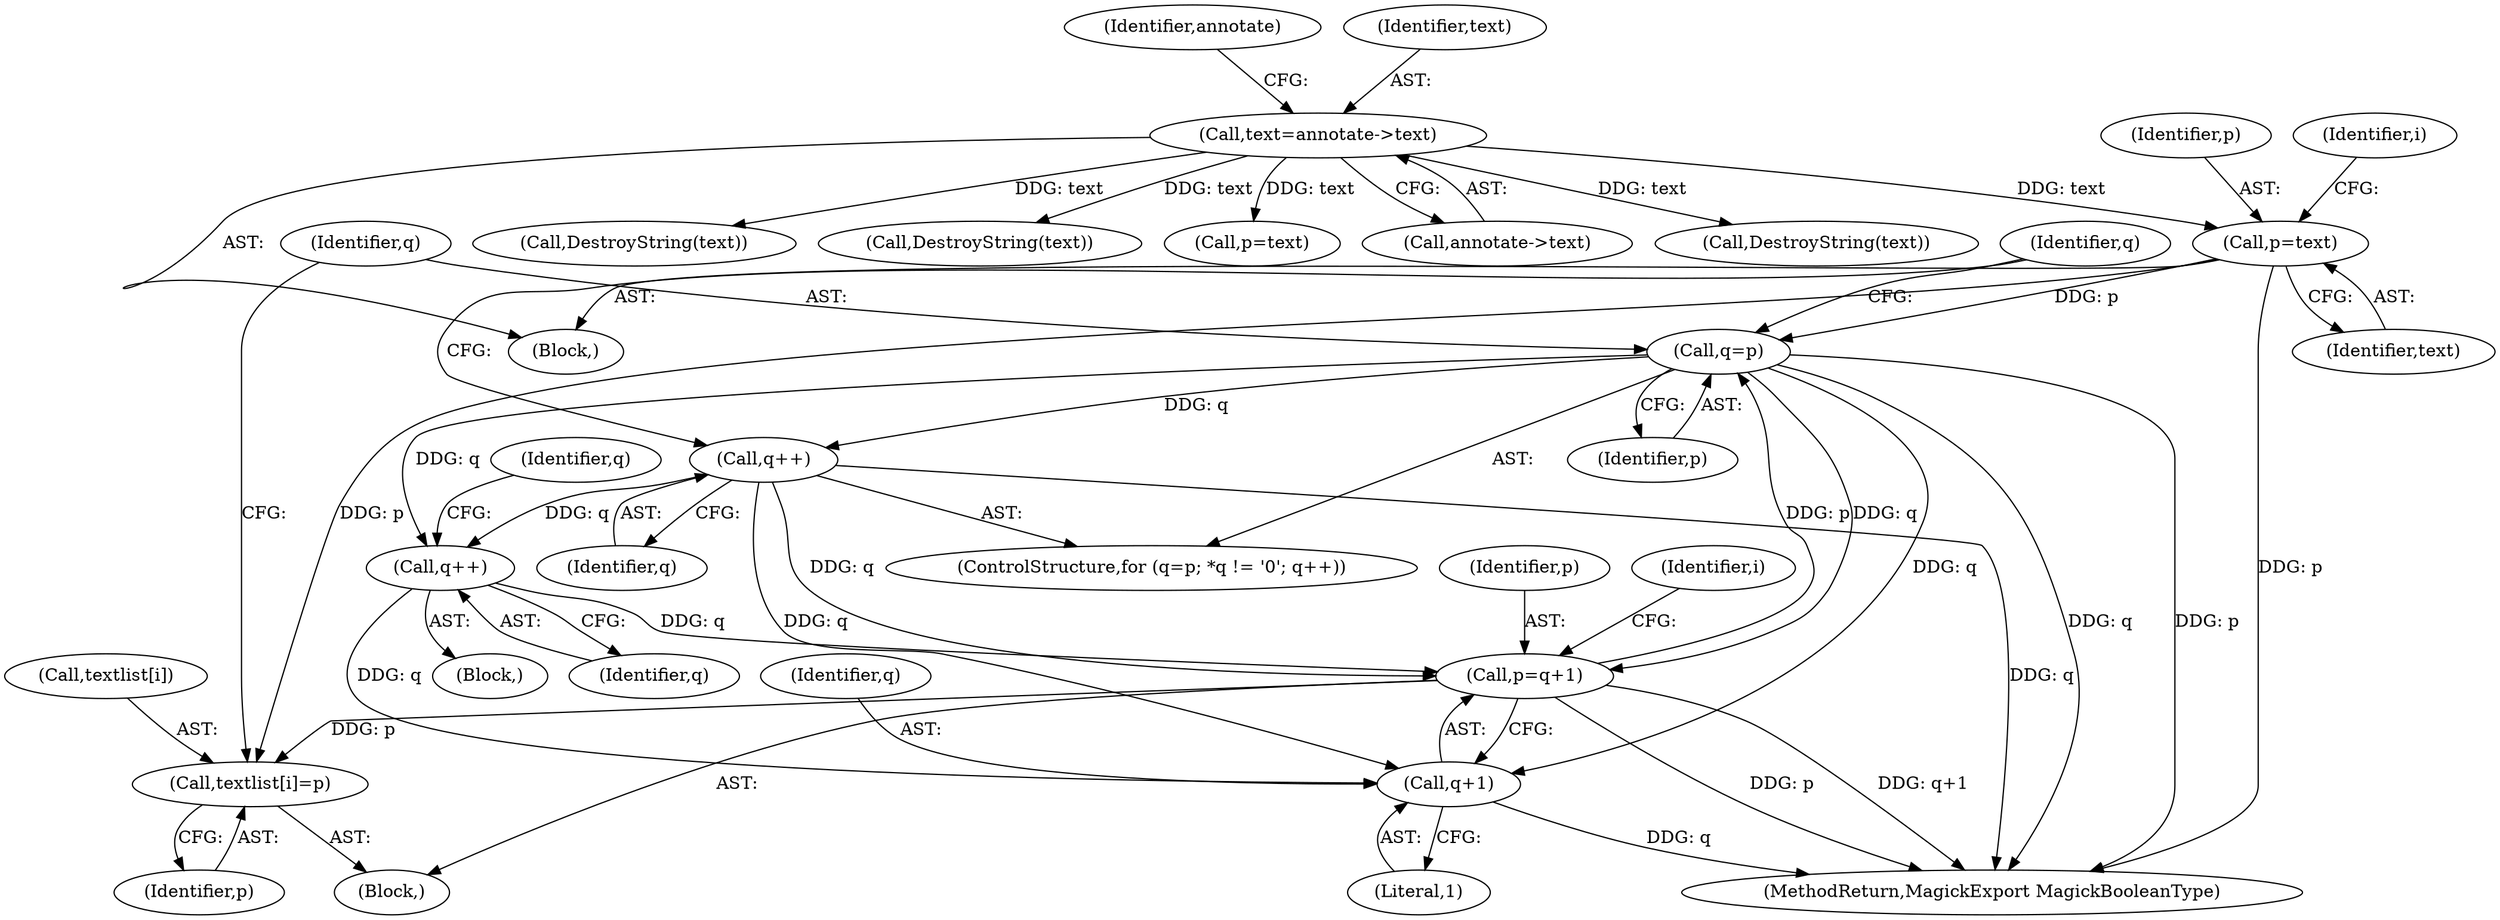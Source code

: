 digraph "0_ImageMagick6_7c2c5ba5b8e3a0b2b82f56c71dfab74ed4006df7@pointer" {
"1000257" [label="(Call,p=text)"];
"1000188" [label="(Call,text=annotate->text)"];
"1000271" [label="(Call,textlist[i]=p)"];
"1000277" [label="(Call,q=p)"];
"1000284" [label="(Call,q++)"];
"1000307" [label="(Call,q++)"];
"1000313" [label="(Call,p=q+1)"];
"1000315" [label="(Call,q+1)"];
"1000108" [label="(Block,)"];
"1000285" [label="(Identifier,q)"];
"1000284" [label="(Call,q++)"];
"1000279" [label="(Identifier,p)"];
"1000282" [label="(Identifier,q)"];
"1000188" [label="(Call,text=annotate->text)"];
"1000383" [label="(Call,DestroyString(text))"];
"1000311" [label="(Identifier,q)"];
"1000190" [label="(Call,annotate->text)"];
"1000317" [label="(Literal,1)"];
"1000258" [label="(Identifier,p)"];
"1000308" [label="(Identifier,q)"];
"1000277" [label="(Call,q=p)"];
"1000315" [label="(Call,q+1)"];
"1000271" [label="(Call,textlist[i]=p)"];
"1000275" [label="(Identifier,p)"];
"1000253" [label="(Call,DestroyString(text))"];
"1000307" [label="(Call,q++)"];
"1002057" [label="(Call,DestroyString(text))"];
"1000272" [label="(Call,textlist[i])"];
"1000211" [label="(Call,p=text)"];
"1000269" [label="(Block,)"];
"1000278" [label="(Identifier,q)"];
"1000268" [label="(Identifier,i)"];
"1000262" [label="(Identifier,i)"];
"1000314" [label="(Identifier,p)"];
"1002061" [label="(MethodReturn,MagickExport MagickBooleanType)"];
"1000313" [label="(Call,p=q+1)"];
"1000316" [label="(Identifier,q)"];
"1000302" [label="(Block,)"];
"1000195" [label="(Identifier,annotate)"];
"1000189" [label="(Identifier,text)"];
"1000259" [label="(Identifier,text)"];
"1000257" [label="(Call,p=text)"];
"1000276" [label="(ControlStructure,for (q=p; *q != '\0'; q++))"];
"1000257" -> "1000108"  [label="AST: "];
"1000257" -> "1000259"  [label="CFG: "];
"1000258" -> "1000257"  [label="AST: "];
"1000259" -> "1000257"  [label="AST: "];
"1000262" -> "1000257"  [label="CFG: "];
"1000257" -> "1002061"  [label="DDG: p"];
"1000188" -> "1000257"  [label="DDG: text"];
"1000257" -> "1000271"  [label="DDG: p"];
"1000257" -> "1000277"  [label="DDG: p"];
"1000188" -> "1000108"  [label="AST: "];
"1000188" -> "1000190"  [label="CFG: "];
"1000189" -> "1000188"  [label="AST: "];
"1000190" -> "1000188"  [label="AST: "];
"1000195" -> "1000188"  [label="CFG: "];
"1000188" -> "1000211"  [label="DDG: text"];
"1000188" -> "1000253"  [label="DDG: text"];
"1000188" -> "1000383"  [label="DDG: text"];
"1000188" -> "1002057"  [label="DDG: text"];
"1000271" -> "1000269"  [label="AST: "];
"1000271" -> "1000275"  [label="CFG: "];
"1000272" -> "1000271"  [label="AST: "];
"1000275" -> "1000271"  [label="AST: "];
"1000278" -> "1000271"  [label="CFG: "];
"1000313" -> "1000271"  [label="DDG: p"];
"1000277" -> "1000276"  [label="AST: "];
"1000277" -> "1000279"  [label="CFG: "];
"1000278" -> "1000277"  [label="AST: "];
"1000279" -> "1000277"  [label="AST: "];
"1000282" -> "1000277"  [label="CFG: "];
"1000277" -> "1002061"  [label="DDG: q"];
"1000277" -> "1002061"  [label="DDG: p"];
"1000313" -> "1000277"  [label="DDG: p"];
"1000277" -> "1000284"  [label="DDG: q"];
"1000277" -> "1000307"  [label="DDG: q"];
"1000277" -> "1000313"  [label="DDG: q"];
"1000277" -> "1000315"  [label="DDG: q"];
"1000284" -> "1000276"  [label="AST: "];
"1000284" -> "1000285"  [label="CFG: "];
"1000285" -> "1000284"  [label="AST: "];
"1000282" -> "1000284"  [label="CFG: "];
"1000284" -> "1002061"  [label="DDG: q"];
"1000284" -> "1000307"  [label="DDG: q"];
"1000284" -> "1000313"  [label="DDG: q"];
"1000284" -> "1000315"  [label="DDG: q"];
"1000307" -> "1000302"  [label="AST: "];
"1000307" -> "1000308"  [label="CFG: "];
"1000308" -> "1000307"  [label="AST: "];
"1000311" -> "1000307"  [label="CFG: "];
"1000307" -> "1000313"  [label="DDG: q"];
"1000307" -> "1000315"  [label="DDG: q"];
"1000313" -> "1000269"  [label="AST: "];
"1000313" -> "1000315"  [label="CFG: "];
"1000314" -> "1000313"  [label="AST: "];
"1000315" -> "1000313"  [label="AST: "];
"1000268" -> "1000313"  [label="CFG: "];
"1000313" -> "1002061"  [label="DDG: q+1"];
"1000313" -> "1002061"  [label="DDG: p"];
"1000315" -> "1000317"  [label="CFG: "];
"1000316" -> "1000315"  [label="AST: "];
"1000317" -> "1000315"  [label="AST: "];
"1000315" -> "1002061"  [label="DDG: q"];
}

